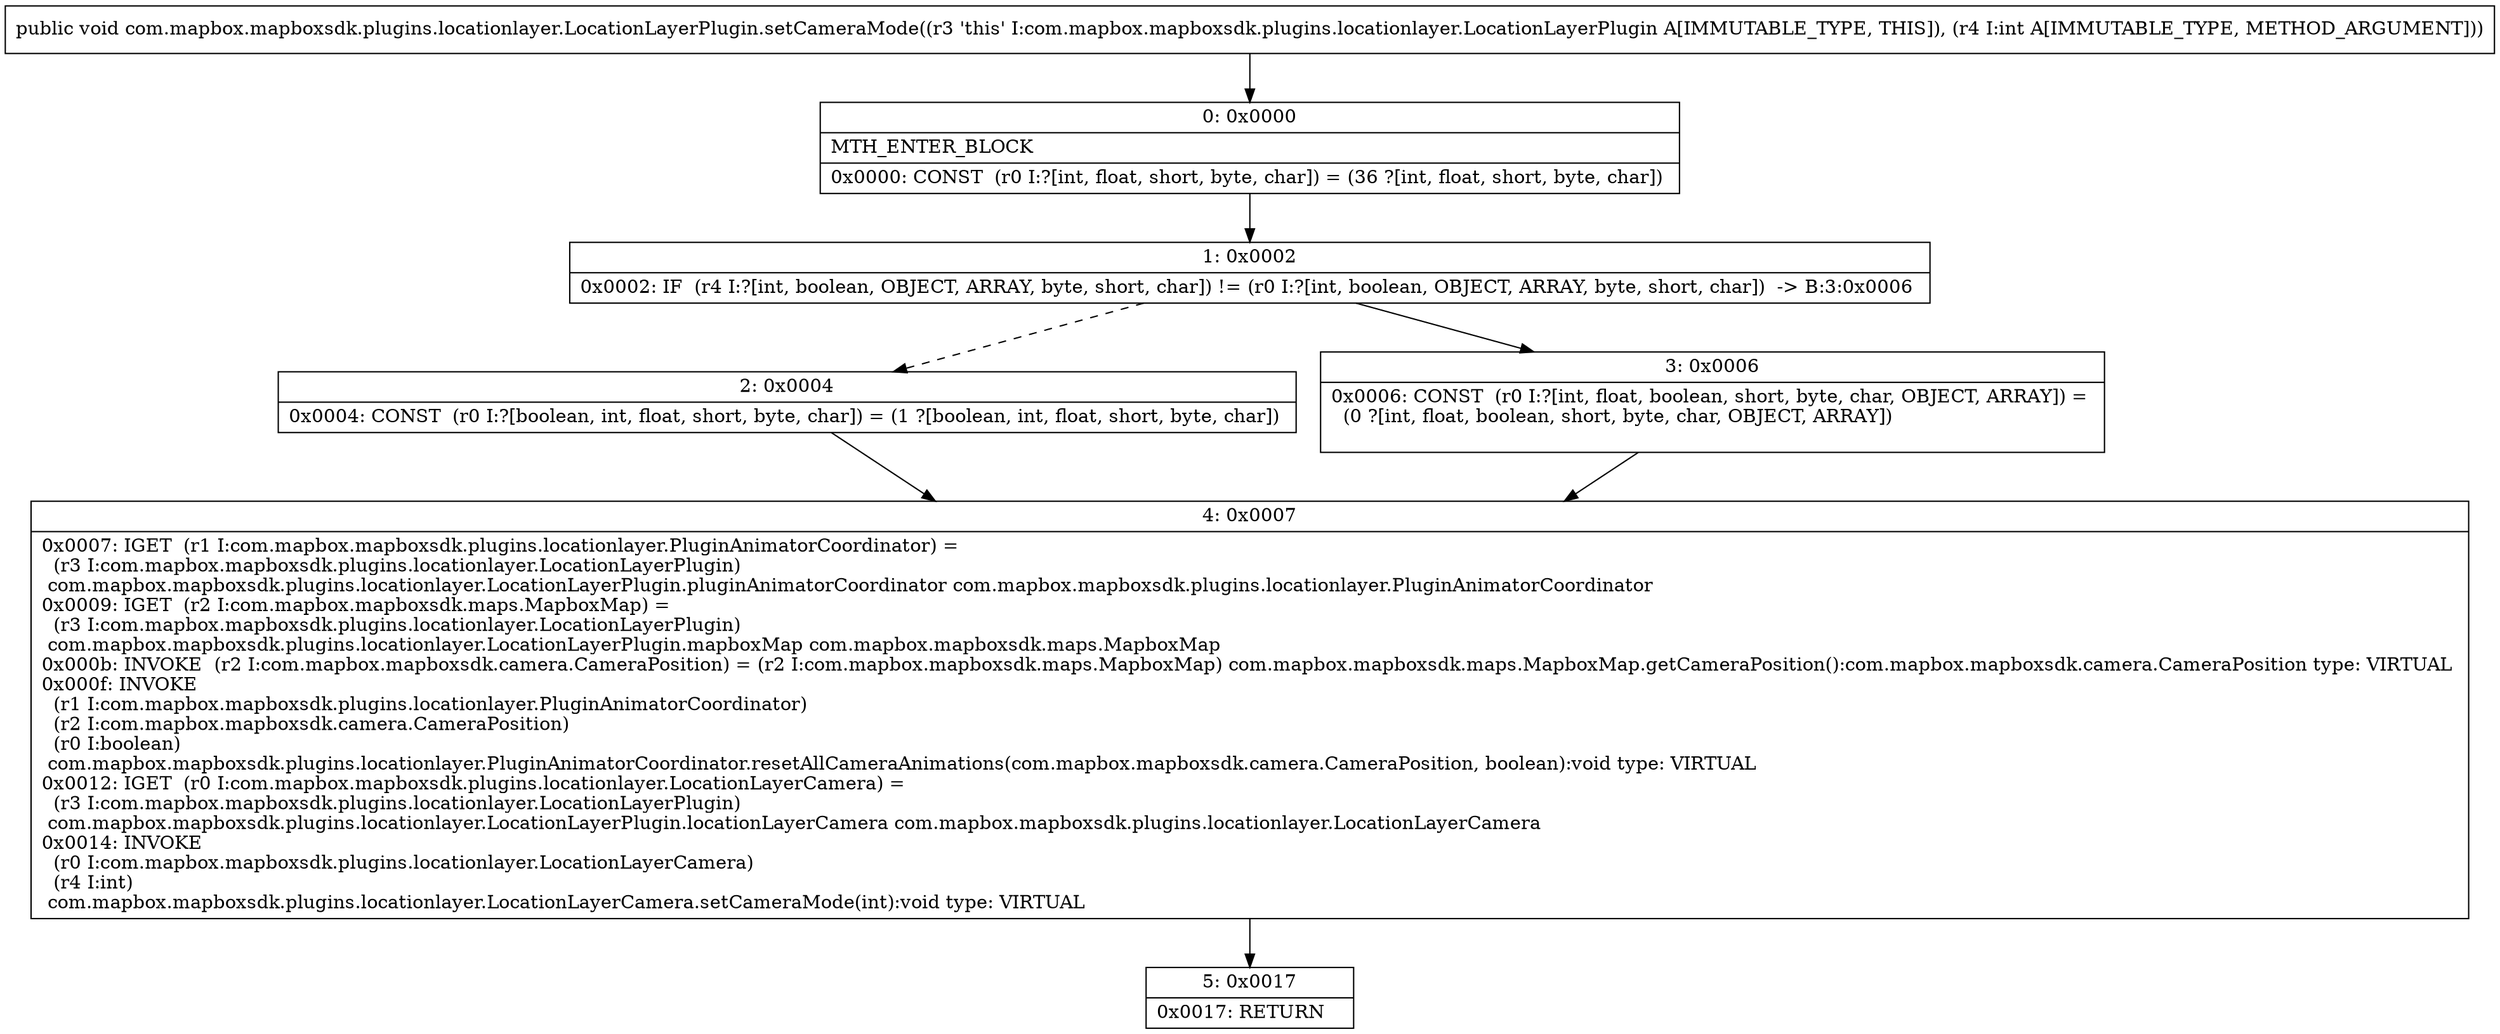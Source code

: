 digraph "CFG forcom.mapbox.mapboxsdk.plugins.locationlayer.LocationLayerPlugin.setCameraMode(I)V" {
Node_0 [shape=record,label="{0\:\ 0x0000|MTH_ENTER_BLOCK\l|0x0000: CONST  (r0 I:?[int, float, short, byte, char]) = (36 ?[int, float, short, byte, char]) \l}"];
Node_1 [shape=record,label="{1\:\ 0x0002|0x0002: IF  (r4 I:?[int, boolean, OBJECT, ARRAY, byte, short, char]) != (r0 I:?[int, boolean, OBJECT, ARRAY, byte, short, char])  \-\> B:3:0x0006 \l}"];
Node_2 [shape=record,label="{2\:\ 0x0004|0x0004: CONST  (r0 I:?[boolean, int, float, short, byte, char]) = (1 ?[boolean, int, float, short, byte, char]) \l}"];
Node_3 [shape=record,label="{3\:\ 0x0006|0x0006: CONST  (r0 I:?[int, float, boolean, short, byte, char, OBJECT, ARRAY]) = \l  (0 ?[int, float, boolean, short, byte, char, OBJECT, ARRAY])\l \l}"];
Node_4 [shape=record,label="{4\:\ 0x0007|0x0007: IGET  (r1 I:com.mapbox.mapboxsdk.plugins.locationlayer.PluginAnimatorCoordinator) = \l  (r3 I:com.mapbox.mapboxsdk.plugins.locationlayer.LocationLayerPlugin)\l com.mapbox.mapboxsdk.plugins.locationlayer.LocationLayerPlugin.pluginAnimatorCoordinator com.mapbox.mapboxsdk.plugins.locationlayer.PluginAnimatorCoordinator \l0x0009: IGET  (r2 I:com.mapbox.mapboxsdk.maps.MapboxMap) = \l  (r3 I:com.mapbox.mapboxsdk.plugins.locationlayer.LocationLayerPlugin)\l com.mapbox.mapboxsdk.plugins.locationlayer.LocationLayerPlugin.mapboxMap com.mapbox.mapboxsdk.maps.MapboxMap \l0x000b: INVOKE  (r2 I:com.mapbox.mapboxsdk.camera.CameraPosition) = (r2 I:com.mapbox.mapboxsdk.maps.MapboxMap) com.mapbox.mapboxsdk.maps.MapboxMap.getCameraPosition():com.mapbox.mapboxsdk.camera.CameraPosition type: VIRTUAL \l0x000f: INVOKE  \l  (r1 I:com.mapbox.mapboxsdk.plugins.locationlayer.PluginAnimatorCoordinator)\l  (r2 I:com.mapbox.mapboxsdk.camera.CameraPosition)\l  (r0 I:boolean)\l com.mapbox.mapboxsdk.plugins.locationlayer.PluginAnimatorCoordinator.resetAllCameraAnimations(com.mapbox.mapboxsdk.camera.CameraPosition, boolean):void type: VIRTUAL \l0x0012: IGET  (r0 I:com.mapbox.mapboxsdk.plugins.locationlayer.LocationLayerCamera) = \l  (r3 I:com.mapbox.mapboxsdk.plugins.locationlayer.LocationLayerPlugin)\l com.mapbox.mapboxsdk.plugins.locationlayer.LocationLayerPlugin.locationLayerCamera com.mapbox.mapboxsdk.plugins.locationlayer.LocationLayerCamera \l0x0014: INVOKE  \l  (r0 I:com.mapbox.mapboxsdk.plugins.locationlayer.LocationLayerCamera)\l  (r4 I:int)\l com.mapbox.mapboxsdk.plugins.locationlayer.LocationLayerCamera.setCameraMode(int):void type: VIRTUAL \l}"];
Node_5 [shape=record,label="{5\:\ 0x0017|0x0017: RETURN   \l}"];
MethodNode[shape=record,label="{public void com.mapbox.mapboxsdk.plugins.locationlayer.LocationLayerPlugin.setCameraMode((r3 'this' I:com.mapbox.mapboxsdk.plugins.locationlayer.LocationLayerPlugin A[IMMUTABLE_TYPE, THIS]), (r4 I:int A[IMMUTABLE_TYPE, METHOD_ARGUMENT])) }"];
MethodNode -> Node_0;
Node_0 -> Node_1;
Node_1 -> Node_2[style=dashed];
Node_1 -> Node_3;
Node_2 -> Node_4;
Node_3 -> Node_4;
Node_4 -> Node_5;
}


